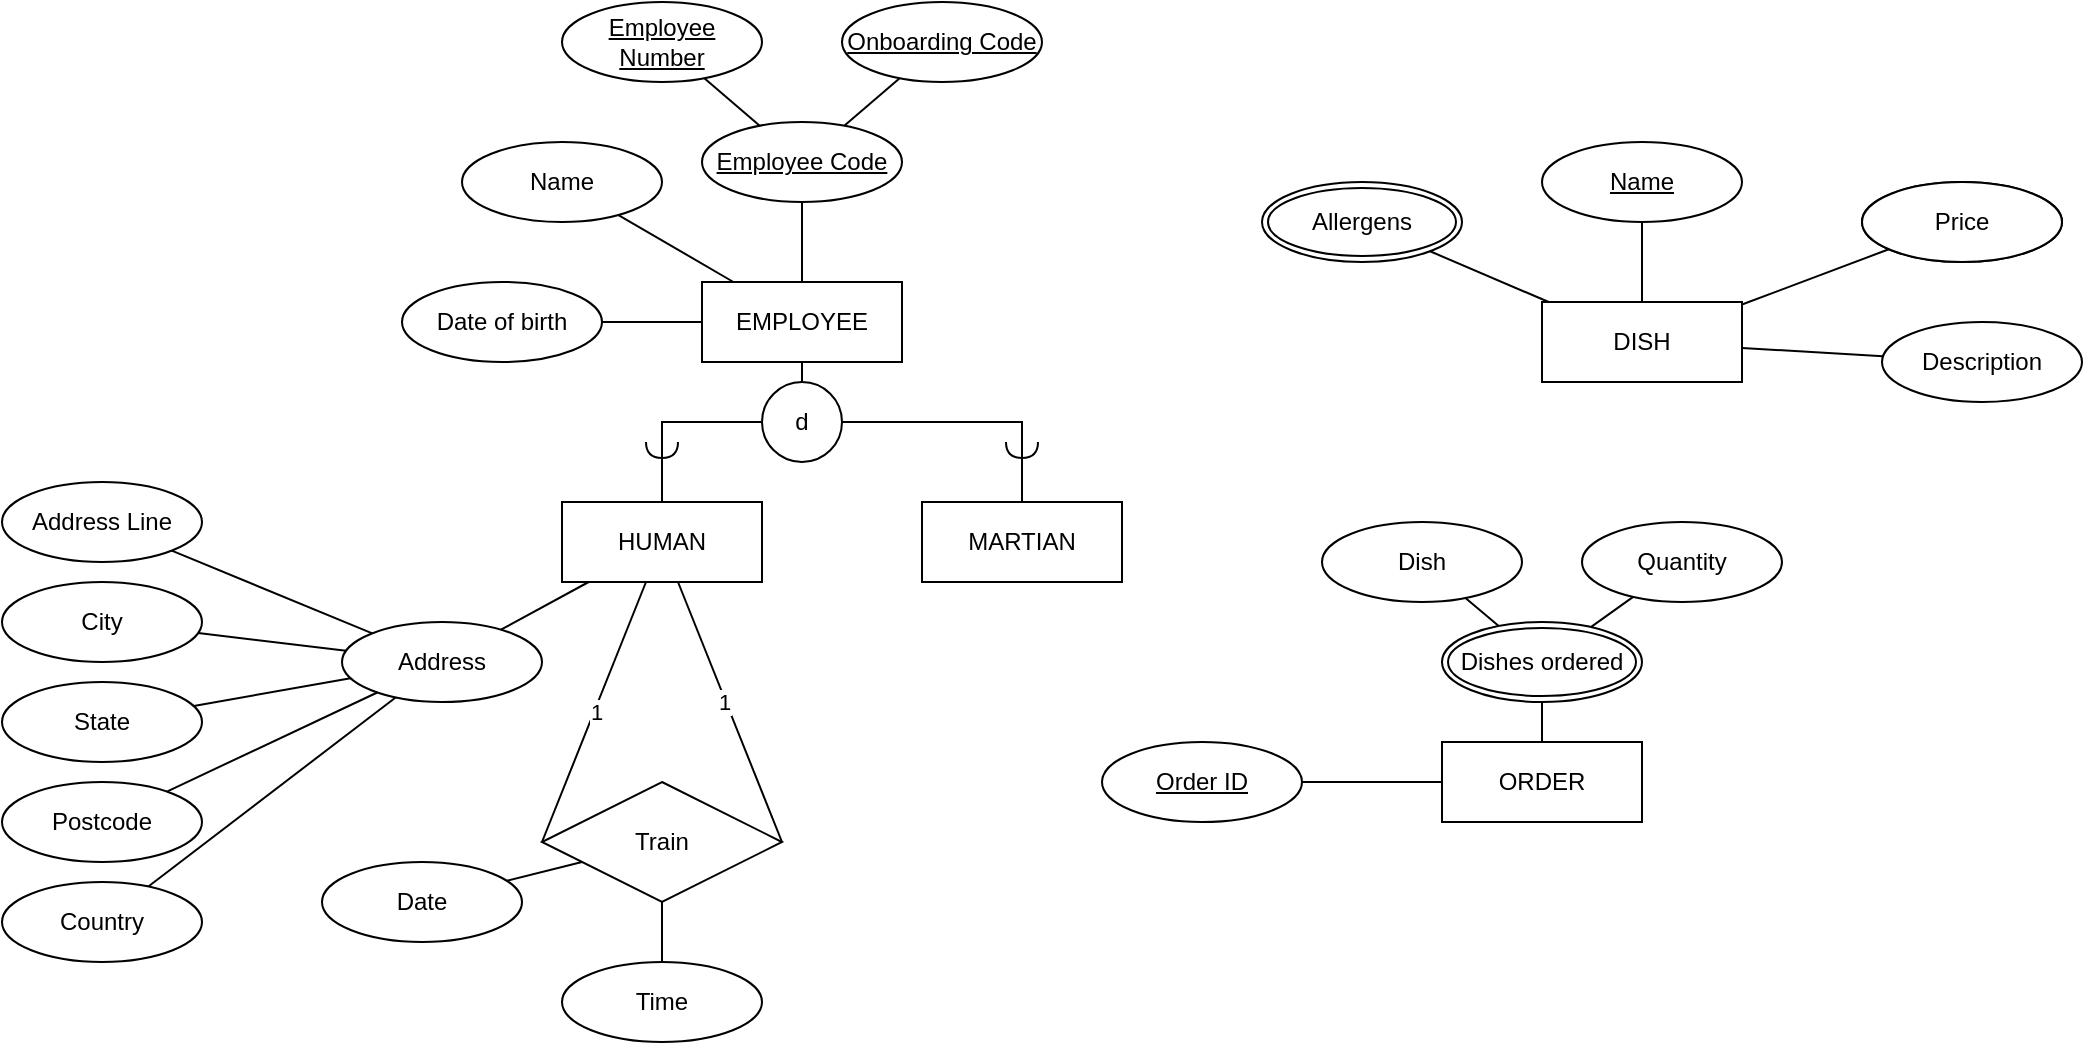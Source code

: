 <mxfile version="27.0.3">
  <diagram name="Page-1" id="CrftMl26OKW7_lD-lv_g">
    <mxGraphModel dx="1377" dy="706" grid="1" gridSize="10" guides="1" tooltips="1" connect="1" arrows="1" fold="1" page="1" pageScale="1" pageWidth="850" pageHeight="1100" math="0" shadow="0">
      <root>
        <mxCell id="0" />
        <mxCell id="1" parent="0" />
        <mxCell id="X_j-xWhzjBxdc1Z0yHY--1" value="EMPLOYEE" style="whiteSpace=wrap;html=1;align=center;" vertex="1" parent="1">
          <mxGeometry x="420" y="510" width="100" height="40" as="geometry" />
        </mxCell>
        <mxCell id="X_j-xWhzjBxdc1Z0yHY--2" value="Employee Code" style="ellipse;whiteSpace=wrap;html=1;align=center;fontStyle=4;" vertex="1" parent="1">
          <mxGeometry x="420" y="430" width="100" height="40" as="geometry" />
        </mxCell>
        <mxCell id="X_j-xWhzjBxdc1Z0yHY--3" value="" style="endArrow=none;html=1;rounded=0;" edge="1" parent="1" source="X_j-xWhzjBxdc1Z0yHY--1" target="X_j-xWhzjBxdc1Z0yHY--2">
          <mxGeometry relative="1" as="geometry">
            <mxPoint x="640" y="440" as="sourcePoint" />
            <mxPoint x="800" y="440" as="targetPoint" />
            <Array as="points">
              <mxPoint x="470" y="490" />
            </Array>
          </mxGeometry>
        </mxCell>
        <mxCell id="X_j-xWhzjBxdc1Z0yHY--4" value="Employee Number" style="ellipse;whiteSpace=wrap;html=1;align=center;fontStyle=4;" vertex="1" parent="1">
          <mxGeometry x="350" y="370" width="100" height="40" as="geometry" />
        </mxCell>
        <mxCell id="X_j-xWhzjBxdc1Z0yHY--5" value="Onboarding Code" style="ellipse;whiteSpace=wrap;html=1;align=center;fontStyle=4;" vertex="1" parent="1">
          <mxGeometry x="490" y="370" width="100" height="40" as="geometry" />
        </mxCell>
        <mxCell id="X_j-xWhzjBxdc1Z0yHY--7" value="" style="endArrow=none;html=1;rounded=0;" edge="1" parent="1" source="X_j-xWhzjBxdc1Z0yHY--5" target="X_j-xWhzjBxdc1Z0yHY--2">
          <mxGeometry relative="1" as="geometry">
            <mxPoint x="610" y="490" as="sourcePoint" />
            <mxPoint x="610" y="450" as="targetPoint" />
          </mxGeometry>
        </mxCell>
        <mxCell id="X_j-xWhzjBxdc1Z0yHY--8" value="" style="endArrow=none;html=1;rounded=0;" edge="1" parent="1" source="X_j-xWhzjBxdc1Z0yHY--4" target="X_j-xWhzjBxdc1Z0yHY--2">
          <mxGeometry relative="1" as="geometry">
            <mxPoint x="529" y="418" as="sourcePoint" />
            <mxPoint x="501" y="442" as="targetPoint" />
          </mxGeometry>
        </mxCell>
        <mxCell id="X_j-xWhzjBxdc1Z0yHY--9" value="Name" style="ellipse;whiteSpace=wrap;html=1;align=center;" vertex="1" parent="1">
          <mxGeometry x="300" y="440" width="100" height="40" as="geometry" />
        </mxCell>
        <mxCell id="X_j-xWhzjBxdc1Z0yHY--10" value="Date of birth" style="ellipse;whiteSpace=wrap;html=1;align=center;" vertex="1" parent="1">
          <mxGeometry x="270" y="510" width="100" height="40" as="geometry" />
        </mxCell>
        <mxCell id="X_j-xWhzjBxdc1Z0yHY--14" value="" style="endArrow=none;html=1;rounded=0;" edge="1" parent="1" source="X_j-xWhzjBxdc1Z0yHY--10" target="X_j-xWhzjBxdc1Z0yHY--1">
          <mxGeometry relative="1" as="geometry">
            <mxPoint x="600" y="450" as="sourcePoint" />
            <mxPoint x="760" y="450" as="targetPoint" />
          </mxGeometry>
        </mxCell>
        <mxCell id="X_j-xWhzjBxdc1Z0yHY--15" value="" style="endArrow=none;html=1;rounded=0;" edge="1" parent="1" source="X_j-xWhzjBxdc1Z0yHY--9" target="X_j-xWhzjBxdc1Z0yHY--1">
          <mxGeometry relative="1" as="geometry">
            <mxPoint x="600" y="450" as="sourcePoint" />
            <mxPoint x="760" y="450" as="targetPoint" />
          </mxGeometry>
        </mxCell>
        <mxCell id="X_j-xWhzjBxdc1Z0yHY--17" value="d" style="ellipse;whiteSpace=wrap;html=1;aspect=fixed;" vertex="1" parent="1">
          <mxGeometry x="450" y="560" width="40" height="40" as="geometry" />
        </mxCell>
        <mxCell id="X_j-xWhzjBxdc1Z0yHY--18" value="" style="endArrow=none;html=1;rounded=0;" edge="1" parent="1" source="X_j-xWhzjBxdc1Z0yHY--1" target="X_j-xWhzjBxdc1Z0yHY--17">
          <mxGeometry relative="1" as="geometry">
            <mxPoint x="580" y="640" as="sourcePoint" />
            <mxPoint x="740" y="640" as="targetPoint" />
          </mxGeometry>
        </mxCell>
        <mxCell id="X_j-xWhzjBxdc1Z0yHY--21" value="" style="ellipse;whiteSpace=wrap;html=1;align=center;aspect=fixed;fillColor=none;strokeColor=none;resizable=0;perimeter=centerPerimeter;rotatable=0;allowArrows=0;points=[];outlineConnect=1;" vertex="1" parent="1">
          <mxGeometry x="457.5" y="570" width="10" height="10" as="geometry" />
        </mxCell>
        <mxCell id="X_j-xWhzjBxdc1Z0yHY--23" value="MARTIAN" style="whiteSpace=wrap;html=1;align=center;" vertex="1" parent="1">
          <mxGeometry x="530" y="620" width="100" height="40" as="geometry" />
        </mxCell>
        <mxCell id="X_j-xWhzjBxdc1Z0yHY--24" value="HUMAN" style="whiteSpace=wrap;html=1;align=center;" vertex="1" parent="1">
          <mxGeometry x="350" y="620" width="100" height="40" as="geometry" />
        </mxCell>
        <mxCell id="X_j-xWhzjBxdc1Z0yHY--25" value="" style="endArrow=none;html=1;rounded=0;" edge="1" parent="1" source="X_j-xWhzjBxdc1Z0yHY--17" target="X_j-xWhzjBxdc1Z0yHY--24">
          <mxGeometry relative="1" as="geometry">
            <mxPoint x="500" y="590" as="sourcePoint" />
            <mxPoint x="370" y="580" as="targetPoint" />
            <Array as="points">
              <mxPoint x="400" y="580" />
            </Array>
          </mxGeometry>
        </mxCell>
        <mxCell id="X_j-xWhzjBxdc1Z0yHY--27" value="" style="rounded=0;orthogonalLoop=1;jettySize=auto;html=1;endArrow=halfCircle;endFill=0;endSize=6;strokeWidth=1;sketch=0;fontSize=12;curved=1;" edge="1" parent="1" source="X_j-xWhzjBxdc1Z0yHY--24">
          <mxGeometry relative="1" as="geometry">
            <mxPoint x="675" y="645" as="sourcePoint" />
            <mxPoint x="400" y="590" as="targetPoint" />
          </mxGeometry>
        </mxCell>
        <mxCell id="X_j-xWhzjBxdc1Z0yHY--28" value="" style="ellipse;whiteSpace=wrap;html=1;align=center;aspect=fixed;fillColor=none;strokeColor=none;resizable=0;perimeter=centerPerimeter;rotatable=0;allowArrows=0;points=[];outlineConnect=1;" vertex="1" parent="1">
          <mxGeometry x="650" y="640" width="10" height="10" as="geometry" />
        </mxCell>
        <mxCell id="X_j-xWhzjBxdc1Z0yHY--29" value="" style="endArrow=none;html=1;rounded=0;" edge="1" parent="1" source="X_j-xWhzjBxdc1Z0yHY--17" target="X_j-xWhzjBxdc1Z0yHY--23">
          <mxGeometry relative="1" as="geometry">
            <mxPoint x="630" y="570" as="sourcePoint" />
            <mxPoint x="580" y="610" as="targetPoint" />
            <Array as="points">
              <mxPoint x="580" y="580" />
            </Array>
          </mxGeometry>
        </mxCell>
        <mxCell id="X_j-xWhzjBxdc1Z0yHY--30" value="" style="rounded=0;orthogonalLoop=1;jettySize=auto;html=1;endArrow=halfCircle;endFill=0;endSize=6;strokeWidth=1;sketch=0;fontSize=12;curved=1;" edge="1" parent="1" source="X_j-xWhzjBxdc1Z0yHY--23">
          <mxGeometry relative="1" as="geometry">
            <mxPoint x="410" y="630" as="sourcePoint" />
            <mxPoint x="580" y="590" as="targetPoint" />
          </mxGeometry>
        </mxCell>
        <mxCell id="X_j-xWhzjBxdc1Z0yHY--31" value="Address" style="ellipse;whiteSpace=wrap;html=1;align=center;" vertex="1" parent="1">
          <mxGeometry x="240" y="680" width="100" height="40" as="geometry" />
        </mxCell>
        <mxCell id="X_j-xWhzjBxdc1Z0yHY--32" value="" style="endArrow=none;html=1;rounded=0;" edge="1" parent="1" source="X_j-xWhzjBxdc1Z0yHY--31" target="X_j-xWhzjBxdc1Z0yHY--24">
          <mxGeometry relative="1" as="geometry">
            <mxPoint x="380" y="540" as="sourcePoint" />
            <mxPoint x="430" y="540" as="targetPoint" />
          </mxGeometry>
        </mxCell>
        <mxCell id="X_j-xWhzjBxdc1Z0yHY--33" value="Address Line" style="ellipse;whiteSpace=wrap;html=1;align=center;" vertex="1" parent="1">
          <mxGeometry x="70" y="610" width="100" height="40" as="geometry" />
        </mxCell>
        <mxCell id="X_j-xWhzjBxdc1Z0yHY--35" value="State" style="ellipse;whiteSpace=wrap;html=1;align=center;" vertex="1" parent="1">
          <mxGeometry x="70" y="710" width="100" height="40" as="geometry" />
        </mxCell>
        <mxCell id="X_j-xWhzjBxdc1Z0yHY--36" value="City" style="ellipse;whiteSpace=wrap;html=1;align=center;" vertex="1" parent="1">
          <mxGeometry x="70" y="660" width="100" height="40" as="geometry" />
        </mxCell>
        <mxCell id="X_j-xWhzjBxdc1Z0yHY--37" value="Postcode" style="ellipse;whiteSpace=wrap;html=1;align=center;" vertex="1" parent="1">
          <mxGeometry x="70" y="760" width="100" height="40" as="geometry" />
        </mxCell>
        <mxCell id="X_j-xWhzjBxdc1Z0yHY--38" value="Country" style="ellipse;whiteSpace=wrap;html=1;align=center;" vertex="1" parent="1">
          <mxGeometry x="70" y="810" width="100" height="40" as="geometry" />
        </mxCell>
        <mxCell id="X_j-xWhzjBxdc1Z0yHY--39" value="" style="endArrow=none;html=1;rounded=0;" edge="1" parent="1" source="X_j-xWhzjBxdc1Z0yHY--33" target="X_j-xWhzjBxdc1Z0yHY--31">
          <mxGeometry relative="1" as="geometry">
            <mxPoint x="380" y="540" as="sourcePoint" />
            <mxPoint x="430" y="540" as="targetPoint" />
          </mxGeometry>
        </mxCell>
        <mxCell id="X_j-xWhzjBxdc1Z0yHY--40" value="" style="endArrow=none;html=1;rounded=0;" edge="1" parent="1" source="X_j-xWhzjBxdc1Z0yHY--36" target="X_j-xWhzjBxdc1Z0yHY--31">
          <mxGeometry relative="1" as="geometry">
            <mxPoint x="165" y="654" as="sourcePoint" />
            <mxPoint x="265" y="696" as="targetPoint" />
          </mxGeometry>
        </mxCell>
        <mxCell id="X_j-xWhzjBxdc1Z0yHY--41" value="" style="endArrow=none;html=1;rounded=0;" edge="1" parent="1" source="X_j-xWhzjBxdc1Z0yHY--35" target="X_j-xWhzjBxdc1Z0yHY--31">
          <mxGeometry relative="1" as="geometry">
            <mxPoint x="178" y="696" as="sourcePoint" />
            <mxPoint x="252" y="704" as="targetPoint" />
          </mxGeometry>
        </mxCell>
        <mxCell id="X_j-xWhzjBxdc1Z0yHY--42" value="" style="endArrow=none;html=1;rounded=0;" edge="1" parent="1" source="X_j-xWhzjBxdc1Z0yHY--37" target="X_j-xWhzjBxdc1Z0yHY--31">
          <mxGeometry relative="1" as="geometry">
            <mxPoint x="188" y="706" as="sourcePoint" />
            <mxPoint x="262" y="714" as="targetPoint" />
          </mxGeometry>
        </mxCell>
        <mxCell id="X_j-xWhzjBxdc1Z0yHY--43" value="" style="endArrow=none;html=1;rounded=0;" edge="1" parent="1" source="X_j-xWhzjBxdc1Z0yHY--38" target="X_j-xWhzjBxdc1Z0yHY--31">
          <mxGeometry relative="1" as="geometry">
            <mxPoint x="198" y="716" as="sourcePoint" />
            <mxPoint x="272" y="724" as="targetPoint" />
          </mxGeometry>
        </mxCell>
        <mxCell id="X_j-xWhzjBxdc1Z0yHY--45" value="Train" style="shape=rhombus;perimeter=rhombusPerimeter;whiteSpace=wrap;html=1;align=center;" vertex="1" parent="1">
          <mxGeometry x="340" y="760" width="120" height="60" as="geometry" />
        </mxCell>
        <mxCell id="X_j-xWhzjBxdc1Z0yHY--46" value="" style="endArrow=none;html=1;rounded=0;exitX=1;exitY=0.5;exitDx=0;exitDy=0;" edge="1" parent="1" source="X_j-xWhzjBxdc1Z0yHY--45" target="X_j-xWhzjBxdc1Z0yHY--24">
          <mxGeometry relative="1" as="geometry">
            <mxPoint x="330" y="694" as="sourcePoint" />
            <mxPoint x="373" y="670" as="targetPoint" />
          </mxGeometry>
        </mxCell>
        <mxCell id="X_j-xWhzjBxdc1Z0yHY--49" value="1" style="edgeLabel;html=1;align=center;verticalAlign=middle;resizable=0;points=[];" vertex="1" connectable="0" parent="X_j-xWhzjBxdc1Z0yHY--46">
          <mxGeometry x="0.095" y="1" relative="1" as="geometry">
            <mxPoint as="offset" />
          </mxGeometry>
        </mxCell>
        <mxCell id="X_j-xWhzjBxdc1Z0yHY--48" value="" style="endArrow=none;html=1;rounded=0;exitX=0;exitY=0.5;exitDx=0;exitDy=0;" edge="1" parent="1" source="X_j-xWhzjBxdc1Z0yHY--45" target="X_j-xWhzjBxdc1Z0yHY--24">
          <mxGeometry relative="1" as="geometry">
            <mxPoint x="470" y="800" as="sourcePoint" />
            <mxPoint x="418" y="670" as="targetPoint" />
          </mxGeometry>
        </mxCell>
        <mxCell id="X_j-xWhzjBxdc1Z0yHY--50" value="1" style="edgeLabel;html=1;align=center;verticalAlign=middle;resizable=0;points=[];" vertex="1" connectable="0" parent="X_j-xWhzjBxdc1Z0yHY--48">
          <mxGeometry x="0.01" y="-1" relative="1" as="geometry">
            <mxPoint as="offset" />
          </mxGeometry>
        </mxCell>
        <mxCell id="X_j-xWhzjBxdc1Z0yHY--51" value="Date" style="ellipse;whiteSpace=wrap;html=1;align=center;" vertex="1" parent="1">
          <mxGeometry x="230" y="800" width="100" height="40" as="geometry" />
        </mxCell>
        <mxCell id="X_j-xWhzjBxdc1Z0yHY--52" value="Time" style="ellipse;whiteSpace=wrap;html=1;align=center;" vertex="1" parent="1">
          <mxGeometry x="350" y="850" width="100" height="40" as="geometry" />
        </mxCell>
        <mxCell id="X_j-xWhzjBxdc1Z0yHY--55" value="" style="endArrow=none;html=1;rounded=0;" edge="1" parent="1" source="X_j-xWhzjBxdc1Z0yHY--45" target="X_j-xWhzjBxdc1Z0yHY--51">
          <mxGeometry relative="1" as="geometry">
            <mxPoint x="380" y="540" as="sourcePoint" />
            <mxPoint x="430" y="540" as="targetPoint" />
          </mxGeometry>
        </mxCell>
        <mxCell id="X_j-xWhzjBxdc1Z0yHY--56" value="" style="endArrow=none;html=1;rounded=0;" edge="1" parent="1" source="X_j-xWhzjBxdc1Z0yHY--45" target="X_j-xWhzjBxdc1Z0yHY--52">
          <mxGeometry relative="1" as="geometry">
            <mxPoint x="370" y="810" as="sourcePoint" />
            <mxPoint x="332" y="819" as="targetPoint" />
          </mxGeometry>
        </mxCell>
        <mxCell id="X_j-xWhzjBxdc1Z0yHY--57" value="DISH" style="whiteSpace=wrap;html=1;align=center;" vertex="1" parent="1">
          <mxGeometry x="840" y="520" width="100" height="40" as="geometry" />
        </mxCell>
        <mxCell id="X_j-xWhzjBxdc1Z0yHY--58" value="Name" style="ellipse;whiteSpace=wrap;html=1;align=center;fontStyle=4;" vertex="1" parent="1">
          <mxGeometry x="840" y="440" width="100" height="40" as="geometry" />
        </mxCell>
        <mxCell id="X_j-xWhzjBxdc1Z0yHY--59" value="" style="endArrow=none;html=1;rounded=0;" edge="1" parent="1" source="X_j-xWhzjBxdc1Z0yHY--58" target="X_j-xWhzjBxdc1Z0yHY--57">
          <mxGeometry relative="1" as="geometry">
            <mxPoint x="529" y="418" as="sourcePoint" />
            <mxPoint x="501" y="442" as="targetPoint" />
          </mxGeometry>
        </mxCell>
        <mxCell id="X_j-xWhzjBxdc1Z0yHY--60" value="Price" style="ellipse;whiteSpace=wrap;html=1;align=center;" vertex="1" parent="1">
          <mxGeometry x="1000" y="460" width="100" height="40" as="geometry" />
        </mxCell>
        <mxCell id="X_j-xWhzjBxdc1Z0yHY--62" value="" style="endArrow=none;html=1;rounded=0;" edge="1" parent="1" source="X_j-xWhzjBxdc1Z0yHY--60" target="X_j-xWhzjBxdc1Z0yHY--57">
          <mxGeometry relative="1" as="geometry">
            <mxPoint x="900" y="490" as="sourcePoint" />
            <mxPoint x="900" y="530" as="targetPoint" />
          </mxGeometry>
        </mxCell>
        <mxCell id="X_j-xWhzjBxdc1Z0yHY--63" value="Price" style="ellipse;whiteSpace=wrap;html=1;align=center;" vertex="1" parent="1">
          <mxGeometry x="1000" y="460" width="100" height="40" as="geometry" />
        </mxCell>
        <mxCell id="X_j-xWhzjBxdc1Z0yHY--65" value="Description" style="ellipse;whiteSpace=wrap;html=1;align=center;" vertex="1" parent="1">
          <mxGeometry x="1010" y="530" width="100" height="40" as="geometry" />
        </mxCell>
        <mxCell id="X_j-xWhzjBxdc1Z0yHY--66" value="" style="endArrow=none;html=1;rounded=0;" edge="1" parent="1" source="X_j-xWhzjBxdc1Z0yHY--65" target="X_j-xWhzjBxdc1Z0yHY--57">
          <mxGeometry relative="1" as="geometry">
            <mxPoint x="1023" y="504" as="sourcePoint" />
            <mxPoint x="950" y="531" as="targetPoint" />
          </mxGeometry>
        </mxCell>
        <mxCell id="X_j-xWhzjBxdc1Z0yHY--68" value="" style="endArrow=none;html=1;rounded=0;" edge="1" parent="1" source="X_j-xWhzjBxdc1Z0yHY--69" target="X_j-xWhzjBxdc1Z0yHY--57">
          <mxGeometry relative="1" as="geometry">
            <mxPoint x="784.116" y="494.621" as="sourcePoint" />
            <mxPoint x="900" y="530" as="targetPoint" />
          </mxGeometry>
        </mxCell>
        <mxCell id="X_j-xWhzjBxdc1Z0yHY--69" value="&lt;div&gt;Allergens&lt;/div&gt;" style="ellipse;shape=doubleEllipse;margin=3;whiteSpace=wrap;html=1;align=center;" vertex="1" parent="1">
          <mxGeometry x="700" y="460" width="100" height="40" as="geometry" />
        </mxCell>
        <mxCell id="X_j-xWhzjBxdc1Z0yHY--70" value="ORDER" style="whiteSpace=wrap;html=1;align=center;" vertex="1" parent="1">
          <mxGeometry x="790" y="740" width="100" height="40" as="geometry" />
        </mxCell>
        <mxCell id="X_j-xWhzjBxdc1Z0yHY--71" value="Order ID" style="ellipse;whiteSpace=wrap;html=1;align=center;fontStyle=4;" vertex="1" parent="1">
          <mxGeometry x="620" y="740" width="100" height="40" as="geometry" />
        </mxCell>
        <mxCell id="X_j-xWhzjBxdc1Z0yHY--72" value="" style="endArrow=none;html=1;rounded=0;" edge="1" parent="1" source="X_j-xWhzjBxdc1Z0yHY--71" target="X_j-xWhzjBxdc1Z0yHY--70">
          <mxGeometry relative="1" as="geometry">
            <mxPoint x="794" y="505" as="sourcePoint" />
            <mxPoint x="853" y="530" as="targetPoint" />
          </mxGeometry>
        </mxCell>
        <mxCell id="X_j-xWhzjBxdc1Z0yHY--73" value="Dishes ordered" style="ellipse;shape=doubleEllipse;margin=3;whiteSpace=wrap;html=1;align=center;" vertex="1" parent="1">
          <mxGeometry x="790" y="680" width="100" height="40" as="geometry" />
        </mxCell>
        <mxCell id="X_j-xWhzjBxdc1Z0yHY--74" value="" style="endArrow=none;html=1;rounded=0;" edge="1" parent="1" source="X_j-xWhzjBxdc1Z0yHY--70" target="X_j-xWhzjBxdc1Z0yHY--73">
          <mxGeometry relative="1" as="geometry">
            <mxPoint x="794" y="505" as="sourcePoint" />
            <mxPoint x="853" y="530" as="targetPoint" />
          </mxGeometry>
        </mxCell>
        <mxCell id="X_j-xWhzjBxdc1Z0yHY--75" value="Dish" style="ellipse;whiteSpace=wrap;html=1;align=center;" vertex="1" parent="1">
          <mxGeometry x="730" y="630" width="100" height="40" as="geometry" />
        </mxCell>
        <mxCell id="X_j-xWhzjBxdc1Z0yHY--76" value="Quantity" style="ellipse;whiteSpace=wrap;html=1;align=center;" vertex="1" parent="1">
          <mxGeometry x="860" y="630" width="100" height="40" as="geometry" />
        </mxCell>
        <mxCell id="X_j-xWhzjBxdc1Z0yHY--77" value="" style="endArrow=none;html=1;rounded=0;" edge="1" parent="1" source="X_j-xWhzjBxdc1Z0yHY--75" target="X_j-xWhzjBxdc1Z0yHY--73">
          <mxGeometry relative="1" as="geometry">
            <mxPoint x="794" y="505" as="sourcePoint" />
            <mxPoint x="853" y="530" as="targetPoint" />
          </mxGeometry>
        </mxCell>
        <mxCell id="X_j-xWhzjBxdc1Z0yHY--78" value="" style="endArrow=none;html=1;rounded=0;" edge="1" parent="1" source="X_j-xWhzjBxdc1Z0yHY--73" target="X_j-xWhzjBxdc1Z0yHY--76">
          <mxGeometry relative="1" as="geometry">
            <mxPoint x="804" y="515" as="sourcePoint" />
            <mxPoint x="863" y="540" as="targetPoint" />
          </mxGeometry>
        </mxCell>
      </root>
    </mxGraphModel>
  </diagram>
</mxfile>
